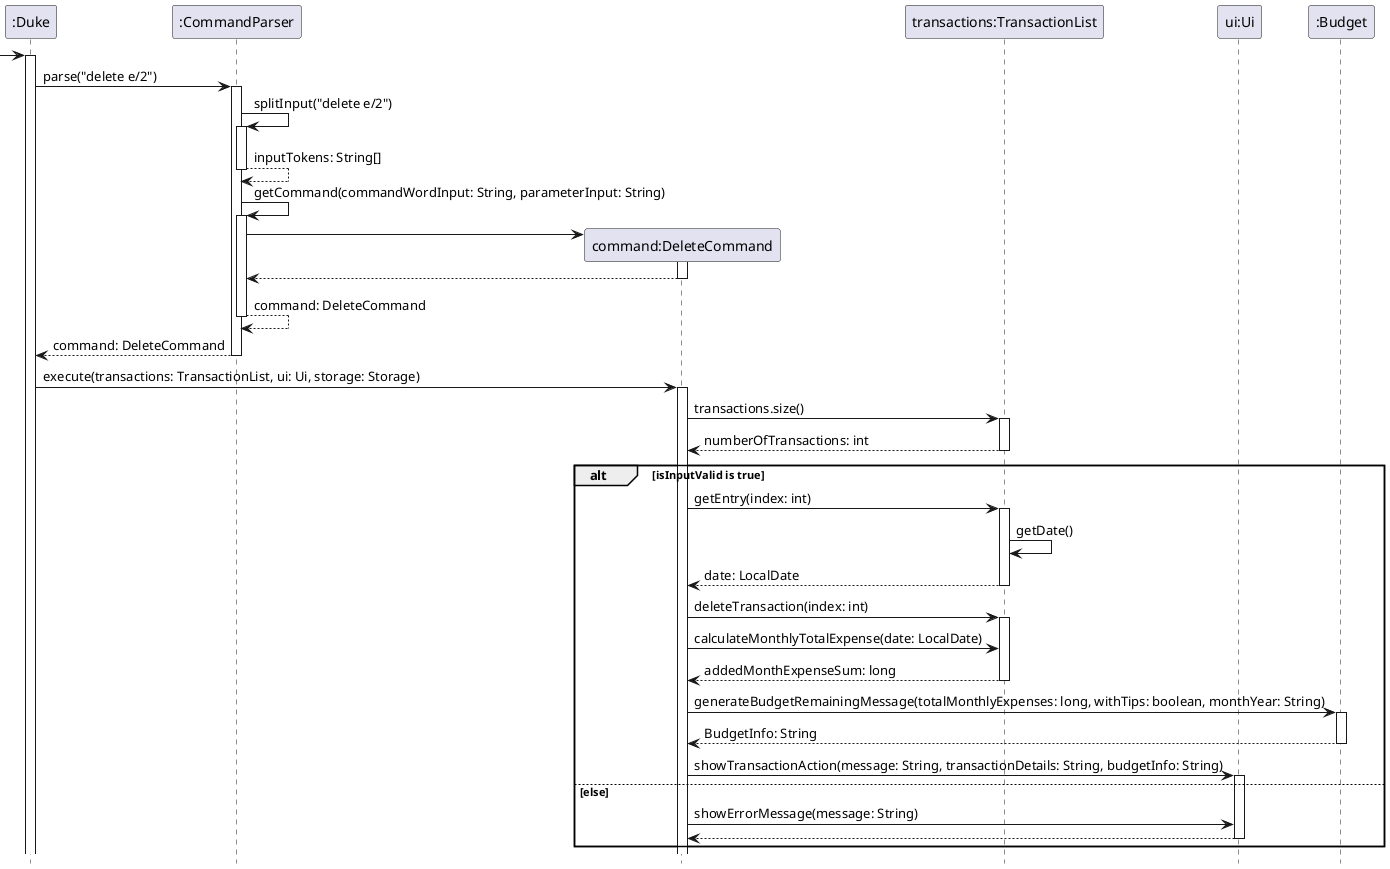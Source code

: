 @startuml
'https://plantuml.com/sequence-diagram

hide footbox

Participant ":Duke" as Duke
Participant ":CommandParser" as CommandParser
Participant "command:DeleteCommand" as DeleteCommand
Participant "transactions:TransactionList" as Transactions
Participant "ui:Ui" as Ui
Participant ":Budget" as Budget

-> Duke
activate Duke

Duke -> CommandParser:parse("delete e/2")
activate CommandParser

CommandParser -> CommandParser:splitInput("delete e/2")
activate CommandParser
return inputTokens: String[]

CommandParser -> CommandParser:getCommand(commandWordInput: String, parameterInput: String)
activate CommandParser

create DeleteCommand
CommandParser -> DeleteCommand
activate DeleteCommand
return

return command: DeleteCommand

return command: DeleteCommand
deactivate CommandParser

Duke -> DeleteCommand:execute(transactions: TransactionList, ui: Ui, storage: Storage)
activate DeleteCommand

DeleteCommand -> Transactions:transactions.size()
activate Transactions
return numberOfTransactions: int

alt isInputValid is true
    DeleteCommand -> Transactions:getEntry(index: int)
    activate Transactions
    Transactions -> Transactions:getDate()
    return date: LocalDate
    DeleteCommand -> Transactions:deleteTransaction(index: int)
    activate Transactions
    DeleteCommand -> Transactions:calculateMonthlyTotalExpense(date: LocalDate)
    return addedMonthExpenseSum: long
    DeleteCommand -> Budget:generateBudgetRemainingMessage(totalMonthlyExpenses: long, withTips: boolean, monthYear: String)
    activate Budget
    return BudgetInfo: String
    DeleteCommand -> Ui:showTransactionAction(message: String, transactionDetails: String, budgetInfo: String)
    activate Ui
else else
    DeleteCommand -> Ui:showErrorMessage(message: String)
    return
end

@enduml